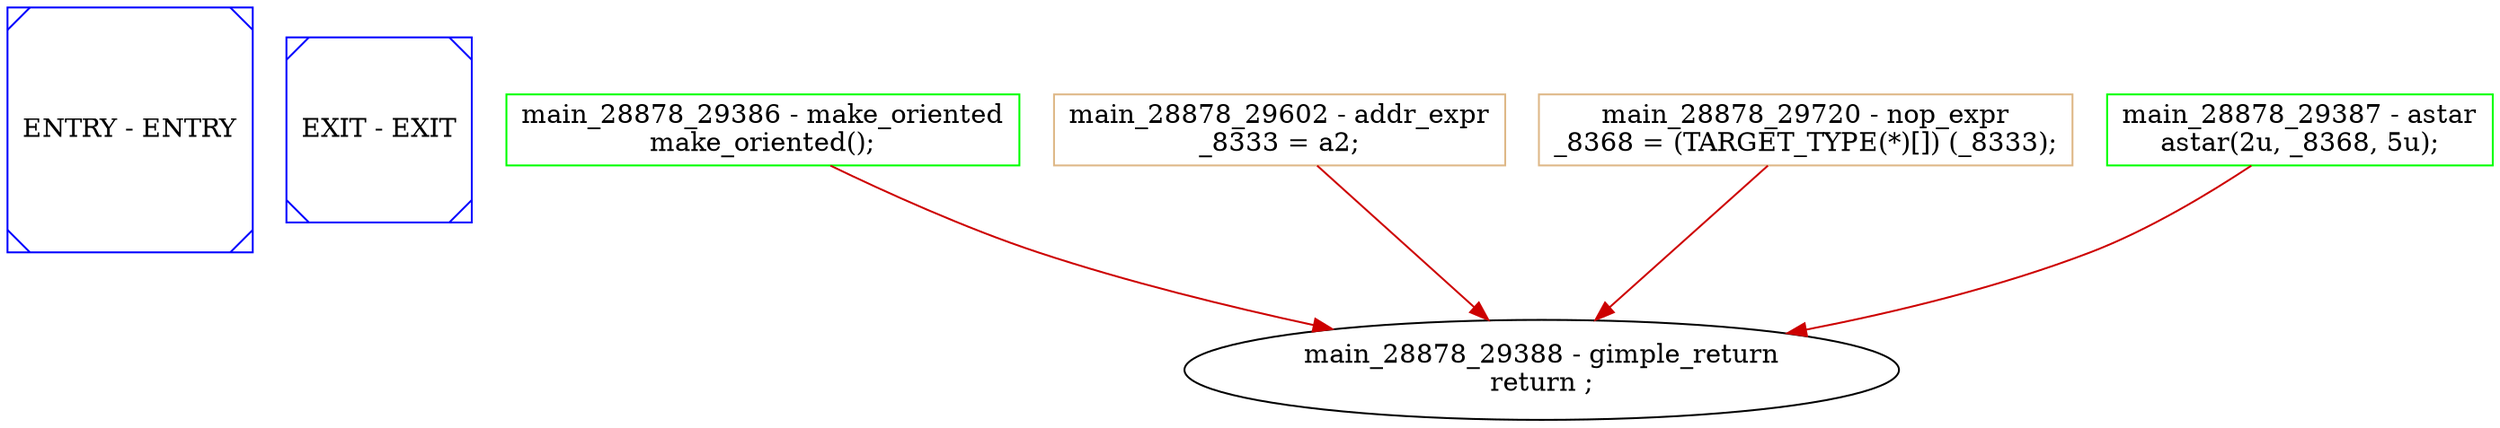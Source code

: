 digraph G {
0[color=blue,shape=Msquare,label="ENTRY - ENTRY"];
1[color=blue,shape=Msquare,label="EXIT - EXIT"];
2[color=green,shape=box,label="main_28878_29386 - make_oriented\nmake_oriented();\n"];
3[color=burlywood,shape=box,label="main_28878_29602 - addr_expr\n_8333 = a2;\n"];
4[color=burlywood,shape=box,label="main_28878_29720 - nop_expr\n_8368 = (TARGET_TYPE(*)[]) (_8333);\n"];
5[color=green,shape=box,label="main_28878_29387 - astar\nastar(2u, _8368, 5u);\n"];
6[label="main_28878_29388 - gimple_return\nreturn ;\n"];
5->6 [color=red3,label=""];
2->6 [color=red3,label=""];
3->6 [color=red3,label=""];
4->6 [color=red3,label=""];
}
